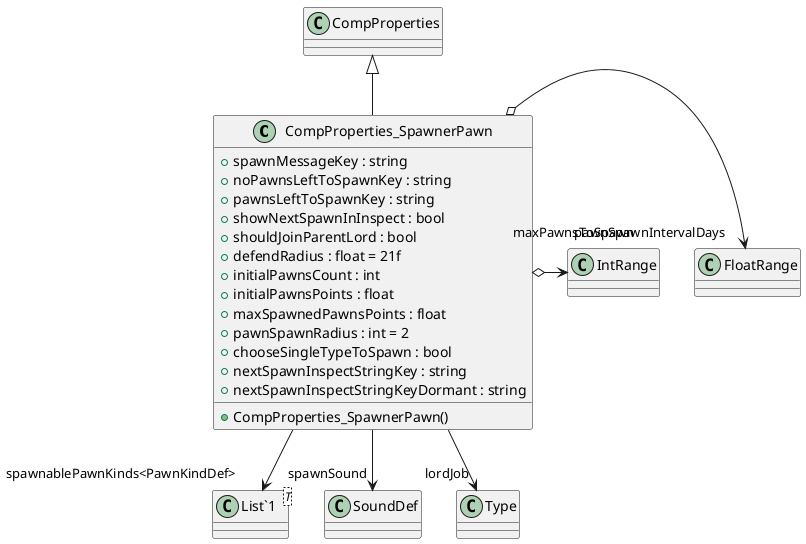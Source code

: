 @startuml
class CompProperties_SpawnerPawn {
    + spawnMessageKey : string
    + noPawnsLeftToSpawnKey : string
    + pawnsLeftToSpawnKey : string
    + showNextSpawnInInspect : bool
    + shouldJoinParentLord : bool
    + defendRadius : float = 21f
    + initialPawnsCount : int
    + initialPawnsPoints : float
    + maxSpawnedPawnsPoints : float
    + pawnSpawnRadius : int = 2
    + chooseSingleTypeToSpawn : bool
    + nextSpawnInspectStringKey : string
    + nextSpawnInspectStringKeyDormant : string
    + CompProperties_SpawnerPawn()
}
class "List`1"<T> {
}
CompProperties <|-- CompProperties_SpawnerPawn
CompProperties_SpawnerPawn --> "spawnablePawnKinds<PawnKindDef>" "List`1"
CompProperties_SpawnerPawn --> "spawnSound" SoundDef
CompProperties_SpawnerPawn --> "lordJob" Type
CompProperties_SpawnerPawn o-> "pawnSpawnIntervalDays" FloatRange
CompProperties_SpawnerPawn o-> "maxPawnsToSpawn" IntRange
@enduml
